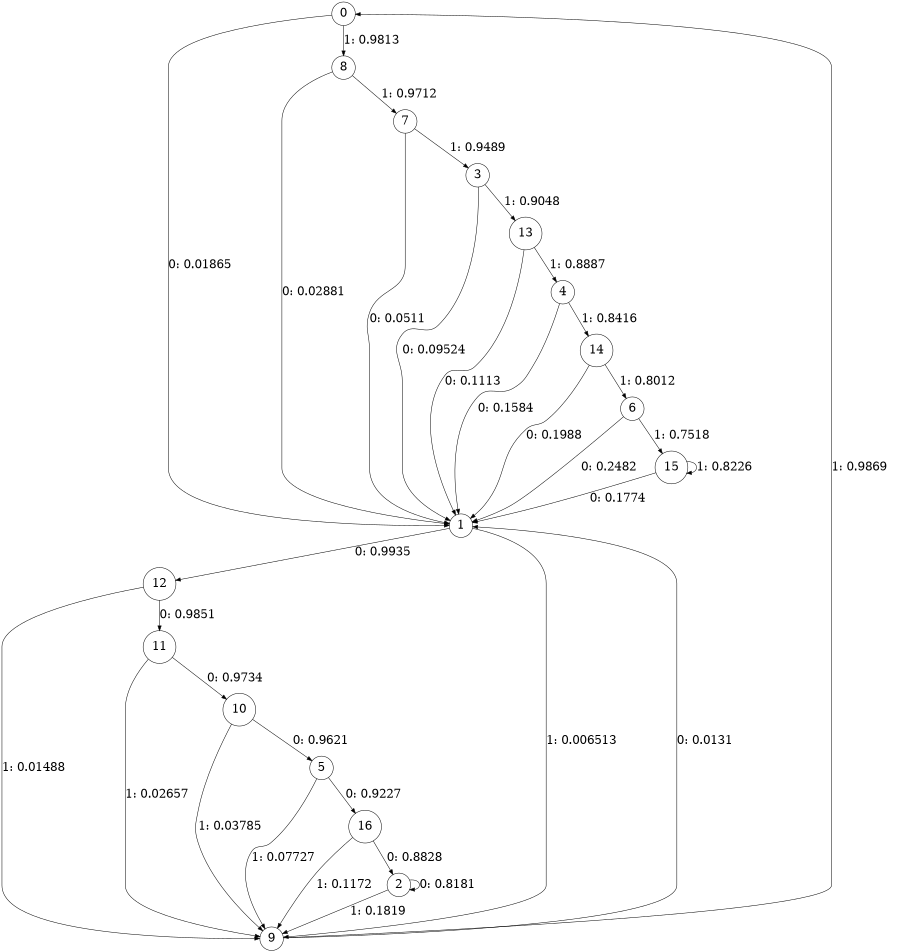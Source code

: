 digraph "ch2_both_grouped_diff_L11" {
size = "6,8.5";
ratio = "fill";
node [shape = circle];
node [fontsize = 24];
edge [fontsize = 24];
0 -> 1 [label = "0: 0.01865  "];
0 -> 8 [label = "1: 0.9813   "];
1 -> 12 [label = "0: 0.9935   "];
1 -> 9 [label = "1: 0.006513  "];
2 -> 2 [label = "0: 0.8181   "];
2 -> 9 [label = "1: 0.1819   "];
3 -> 1 [label = "0: 0.09524  "];
3 -> 13 [label = "1: 0.9048   "];
4 -> 1 [label = "0: 0.1584   "];
4 -> 14 [label = "1: 0.8416   "];
5 -> 16 [label = "0: 0.9227   "];
5 -> 9 [label = "1: 0.07727  "];
6 -> 1 [label = "0: 0.2482   "];
6 -> 15 [label = "1: 0.7518   "];
7 -> 1 [label = "0: 0.0511   "];
7 -> 3 [label = "1: 0.9489   "];
8 -> 1 [label = "0: 0.02881  "];
8 -> 7 [label = "1: 0.9712   "];
9 -> 1 [label = "0: 0.0131   "];
9 -> 0 [label = "1: 0.9869   "];
10 -> 5 [label = "0: 0.9621   "];
10 -> 9 [label = "1: 0.03785  "];
11 -> 10 [label = "0: 0.9734   "];
11 -> 9 [label = "1: 0.02657  "];
12 -> 11 [label = "0: 0.9851   "];
12 -> 9 [label = "1: 0.01488  "];
13 -> 1 [label = "0: 0.1113   "];
13 -> 4 [label = "1: 0.8887   "];
14 -> 1 [label = "0: 0.1988   "];
14 -> 6 [label = "1: 0.8012   "];
15 -> 1 [label = "0: 0.1774   "];
15 -> 15 [label = "1: 0.8226   "];
16 -> 2 [label = "0: 0.8828   "];
16 -> 9 [label = "1: 0.1172   "];
}